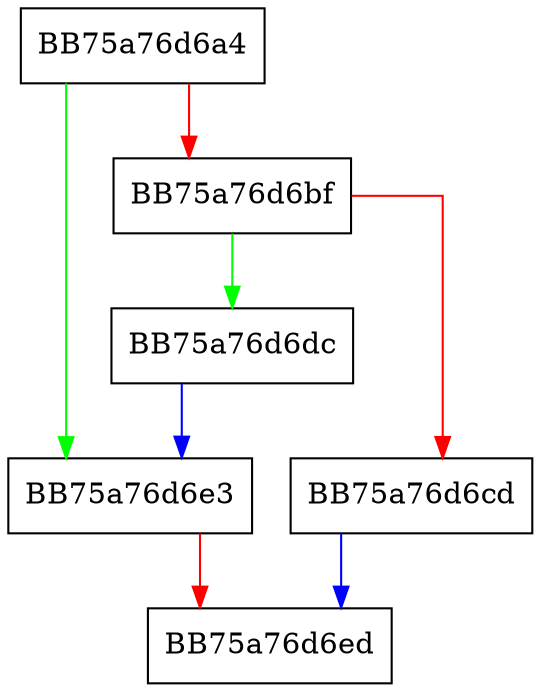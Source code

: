 digraph WrapperCryptCATAdminReleaseContext {
  node [shape="box"];
  graph [splines=ortho];
  BB75a76d6a4 -> BB75a76d6e3 [color="green"];
  BB75a76d6a4 -> BB75a76d6bf [color="red"];
  BB75a76d6bf -> BB75a76d6dc [color="green"];
  BB75a76d6bf -> BB75a76d6cd [color="red"];
  BB75a76d6cd -> BB75a76d6ed [color="blue"];
  BB75a76d6dc -> BB75a76d6e3 [color="blue"];
  BB75a76d6e3 -> BB75a76d6ed [color="red"];
}